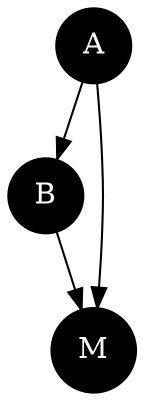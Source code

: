 digraph kaifarik {
node [shape=circle, style=filled, color=black, fontcolor=white];
A -> B
A -> M
B -> M
}

